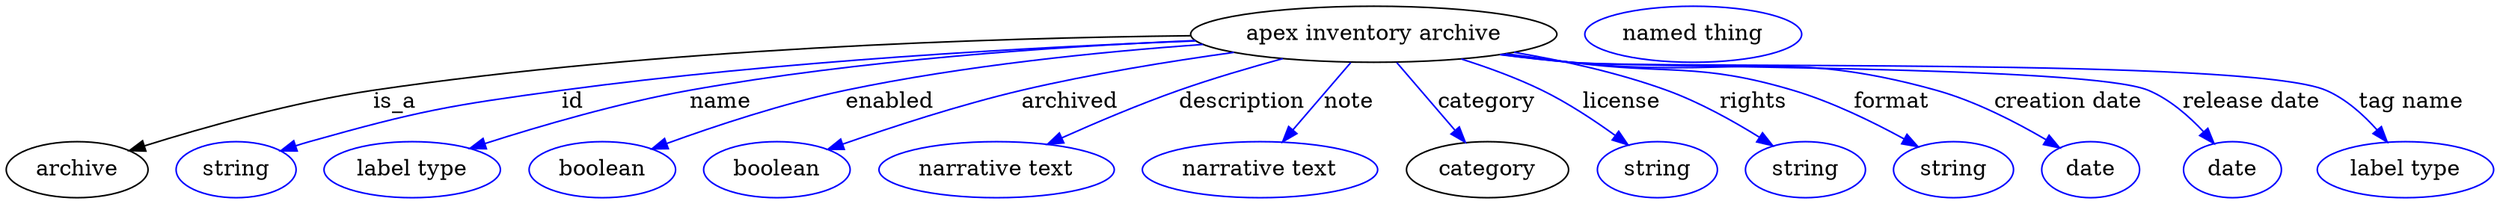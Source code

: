 digraph {
	graph [bb="0,0,1592,123"];
	node [label="\N"];
	"apex inventory archive"	 [height=0.5,
		label="apex inventory archive",
		pos="874.5,105",
		width=3.2678];
	archive	 [height=0.5,
		pos="45.496,18",
		width=1.2638];
	"apex inventory archive" -> archive	 [label=is_a,
		lp="246.5,61.5",
		pos="e,79.79,29.933 759.37,101.16 602.74,95.482 330.73,83.896 232.5,69 182.56,61.428 126.9,45.204 89.393,33.077"];
	id	 [color=blue,
		height=0.5,
		label=string,
		pos="147.5,18",
		width=1.0652];
	"apex inventory archive" -> id	 [color=blue,
		label=id,
		lp="364.5,61.5",
		pos="e,176.32,29.903 759.32,101.28 654.26,96.864 494.91,87.614 357.5,69 284.25,59.078 265.48,56.622 194.5,36 191.7,35.189 188.84,34.284 \
185.98,33.324",
		style=solid];
	name	 [color=blue,
		height=0.5,
		label="label type",
		pos="260.5,18",
		width=1.5707];
	"apex inventory archive" -> name	 [color=blue,
		label=name,
		lp="459.5,61.5",
		pos="e,299.09,31.363 758.75,101.56 670.64,97.46 546.67,88.509 439.5,69 394.46,60.801 344.44,46.056 308.76,34.522",
		style=solid];
	enabled	 [color=blue,
		height=0.5,
		label=boolean,
		pos="381.5,18",
		width=1.2999];
	"apex inventory archive" -> enabled	 [color=blue,
		label=enabled,
		lp="563,61.5",
		pos="e,414.05,31.141 762.9,99.282 696.07,94.352 609.76,85.327 534.5,69 496.1,60.671 453.83,46.151 423.47,34.729",
		style=solid];
	archived	 [color=blue,
		height=0.5,
		label=boolean,
		pos="493.5,18",
		width=1.2999];
	"apex inventory archive" -> archived	 [color=blue,
		label=archived,
		lp="678,61.5",
		pos="e,526.76,30.861 781.73,93.892 740.07,87.999 690.49,79.728 646.5,69 608.57,59.753 566.58,45.452 536.2,34.345",
		style=solid];
	description	 [color=blue,
		height=0.5,
		label="narrative text",
		pos="633.5,18",
		width=2.0943];
	"apex inventory archive" -> description	 [color=blue,
		label=description,
		lp="789.5,61.5",
		pos="e,666.71,34.203 813.71,89.473 792.83,83.657 769.46,76.6 748.5,69 723.99,60.115 697.34,48.431 675.87,38.488",
		style=solid];
	note	 [color=blue,
		height=0.5,
		label="narrative text",
		pos="802.5,18",
		width=2.0943];
	"apex inventory archive" -> note	 [color=blue,
		label=note,
		lp="859.5,61.5",
		pos="e,817.15,35.706 859.58,86.974 849.18,74.409 835.16,57.466 823.61,43.517",
		style=solid];
	category	 [height=0.5,
		pos="947.5,18",
		width=1.4443];
	"apex inventory archive" -> category	 [color=blue,
		label=category,
		lp="947.5,61.5",
		pos="e,932.89,35.41 889.62,86.974 900.23,74.325 914.57,57.241 926.32,43.24",
		style=solid];
	license	 [color=blue,
		height=0.5,
		label=string,
		pos="1055.5,18",
		width=1.0652];
	"apex inventory archive" -> license	 [color=blue,
		label=license,
		lp="1035,61.5",
		pos="e,1036.6,33.734 932.64,89.327 949.46,83.859 967.57,77.04 983.5,69 999.31,61.013 1015.5,49.833 1028.6,39.975",
		style=solid];
	rights	 [color=blue,
		height=0.5,
		label=string,
		pos="1150.5,18",
		width=1.0652];
	"apex inventory archive" -> rights	 [color=blue,
		label=rights,
		lp="1116,61.5",
		pos="e,1129.6,33.195 957.42,92.194 999.11,85.174 1044.9,76.417 1064.5,69 1084.5,61.442 1105.2,49.348 1121.2,38.835",
		style=solid];
	format	 [color=blue,
		height=0.5,
		label=string,
		pos="1245.5,18",
		width=1.0652];
	"apex inventory archive" -> format	 [color=blue,
		label=format,
		lp="1205,61.5",
		pos="e,1222,32.297 960.21,92.58 973.69,90.678 987.47,88.762 1000.5,87 1063.1,78.533 1081,87.153 1141.5,69 1166.6,61.468 1193.1,48.383 \
1213.1,37.353",
		style=solid];
	"creation date"	 [color=blue,
		height=0.5,
		label=date,
		pos="1333.5,18",
		width=0.86659];
	"apex inventory archive" -> "creation date"	 [color=blue,
		label="creation date",
		lp="1319.5,61.5",
		pos="e,1312.7,31.73 958.1,92.282 972.23,90.354 986.77,88.509 1000.5,87 1103.7,75.65 1133.5,97.14 1233.5,69 1258.6,61.935 1284.8,48.322 \
1304.1,36.937",
		style=solid];
	"release date"	 [color=blue,
		height=0.5,
		label=date,
		pos="1424.5,18",
		width=0.86659];
	"apex inventory archive" -> "release date"	 [color=blue,
		label="release date",
		lp="1437.5,61.5",
		pos="e,1412.4,34.81 957.05,92.081 971.5,90.141 986.42,88.344 1000.5,87 1041.6,83.077 1333.6,85.35 1371.5,69 1384.7,63.292 1396.6,52.708 \
1405.7,42.655",
		style=solid];
	"tag name"	 [color=blue,
		height=0.5,
		label="label type",
		pos="1535.5,18",
		width=1.5707];
	"apex inventory archive" -> "tag name"	 [color=blue,
		label="tag name",
		lp="1539,61.5",
		pos="e,1523.6,35.855 956.36,92.036 971.03,90.076 986.19,88.284 1000.5,87 1054.2,82.18 1436.2,90.802 1485.5,69 1497.8,63.556 1508.7,53.554 \
1517.1,43.84",
		style=solid];
	"named thing_category"	 [color=blue,
		height=0.5,
		label="named thing",
		pos="1079.5,105",
		width=1.9318];
}
